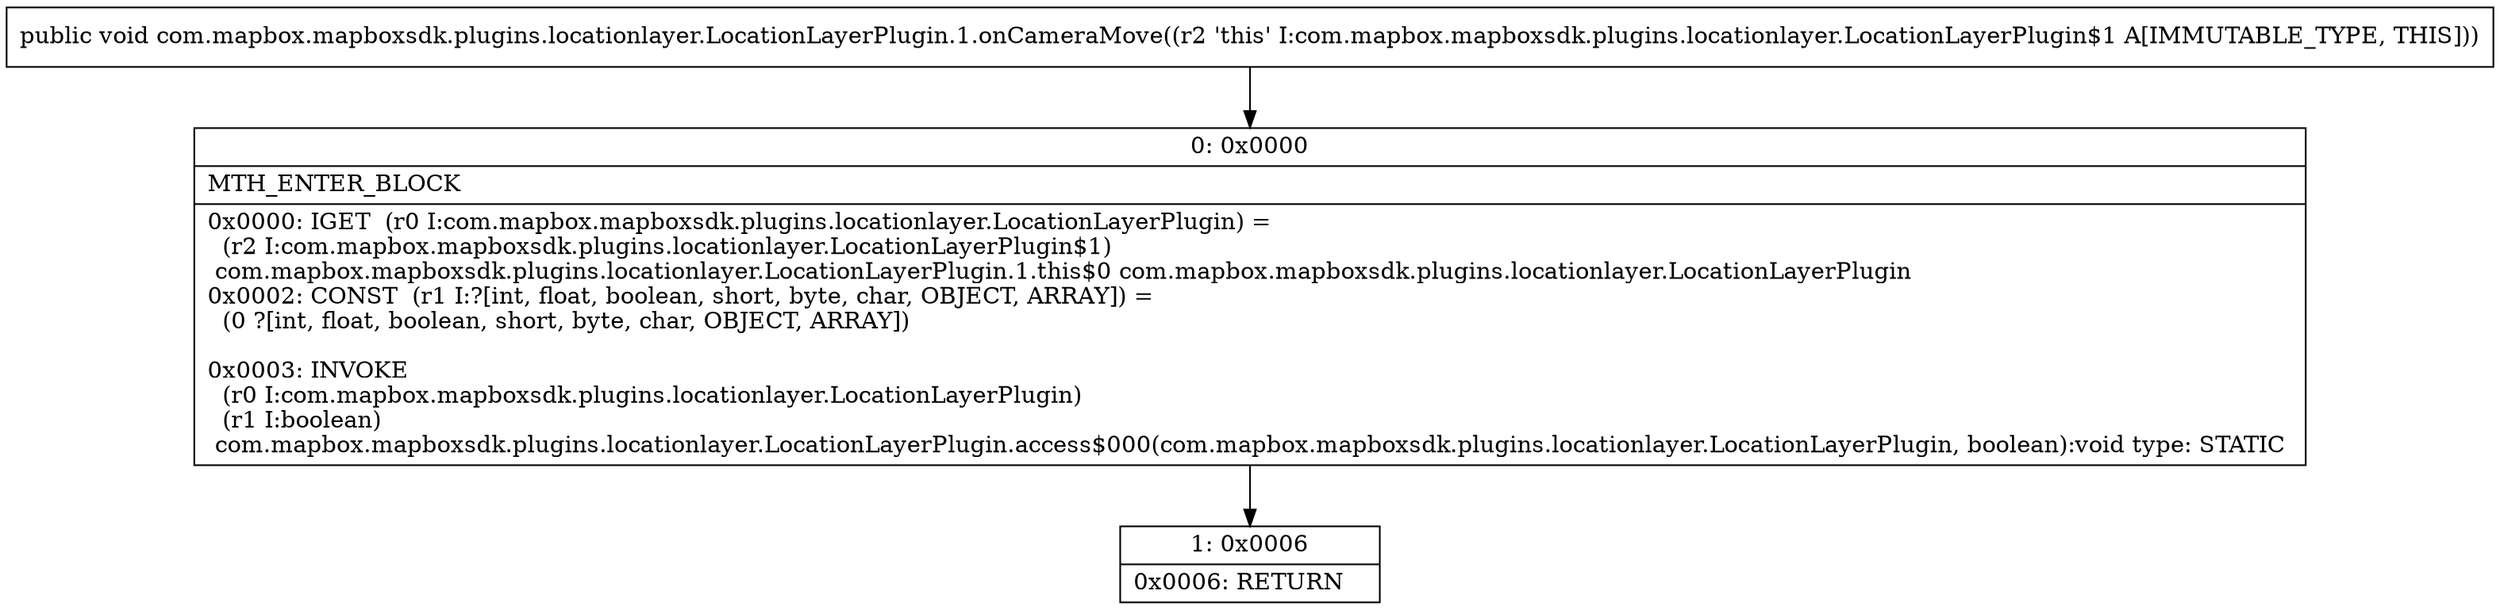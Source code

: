 digraph "CFG forcom.mapbox.mapboxsdk.plugins.locationlayer.LocationLayerPlugin.1.onCameraMove()V" {
Node_0 [shape=record,label="{0\:\ 0x0000|MTH_ENTER_BLOCK\l|0x0000: IGET  (r0 I:com.mapbox.mapboxsdk.plugins.locationlayer.LocationLayerPlugin) = \l  (r2 I:com.mapbox.mapboxsdk.plugins.locationlayer.LocationLayerPlugin$1)\l com.mapbox.mapboxsdk.plugins.locationlayer.LocationLayerPlugin.1.this$0 com.mapbox.mapboxsdk.plugins.locationlayer.LocationLayerPlugin \l0x0002: CONST  (r1 I:?[int, float, boolean, short, byte, char, OBJECT, ARRAY]) = \l  (0 ?[int, float, boolean, short, byte, char, OBJECT, ARRAY])\l \l0x0003: INVOKE  \l  (r0 I:com.mapbox.mapboxsdk.plugins.locationlayer.LocationLayerPlugin)\l  (r1 I:boolean)\l com.mapbox.mapboxsdk.plugins.locationlayer.LocationLayerPlugin.access$000(com.mapbox.mapboxsdk.plugins.locationlayer.LocationLayerPlugin, boolean):void type: STATIC \l}"];
Node_1 [shape=record,label="{1\:\ 0x0006|0x0006: RETURN   \l}"];
MethodNode[shape=record,label="{public void com.mapbox.mapboxsdk.plugins.locationlayer.LocationLayerPlugin.1.onCameraMove((r2 'this' I:com.mapbox.mapboxsdk.plugins.locationlayer.LocationLayerPlugin$1 A[IMMUTABLE_TYPE, THIS])) }"];
MethodNode -> Node_0;
Node_0 -> Node_1;
}

